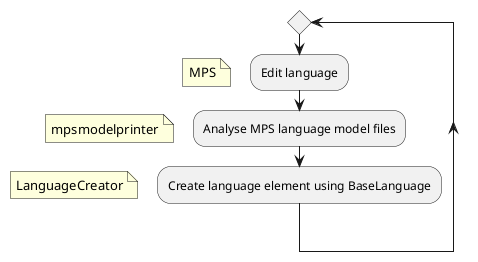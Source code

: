 @startuml
repeat
:Edit language;
floating note left: MPS
:Analyse MPS language model files;
floating note left: mpsmodelprinter
:Create language element using BaseLanguage;
floating note left: LanguageCreator
@enduml